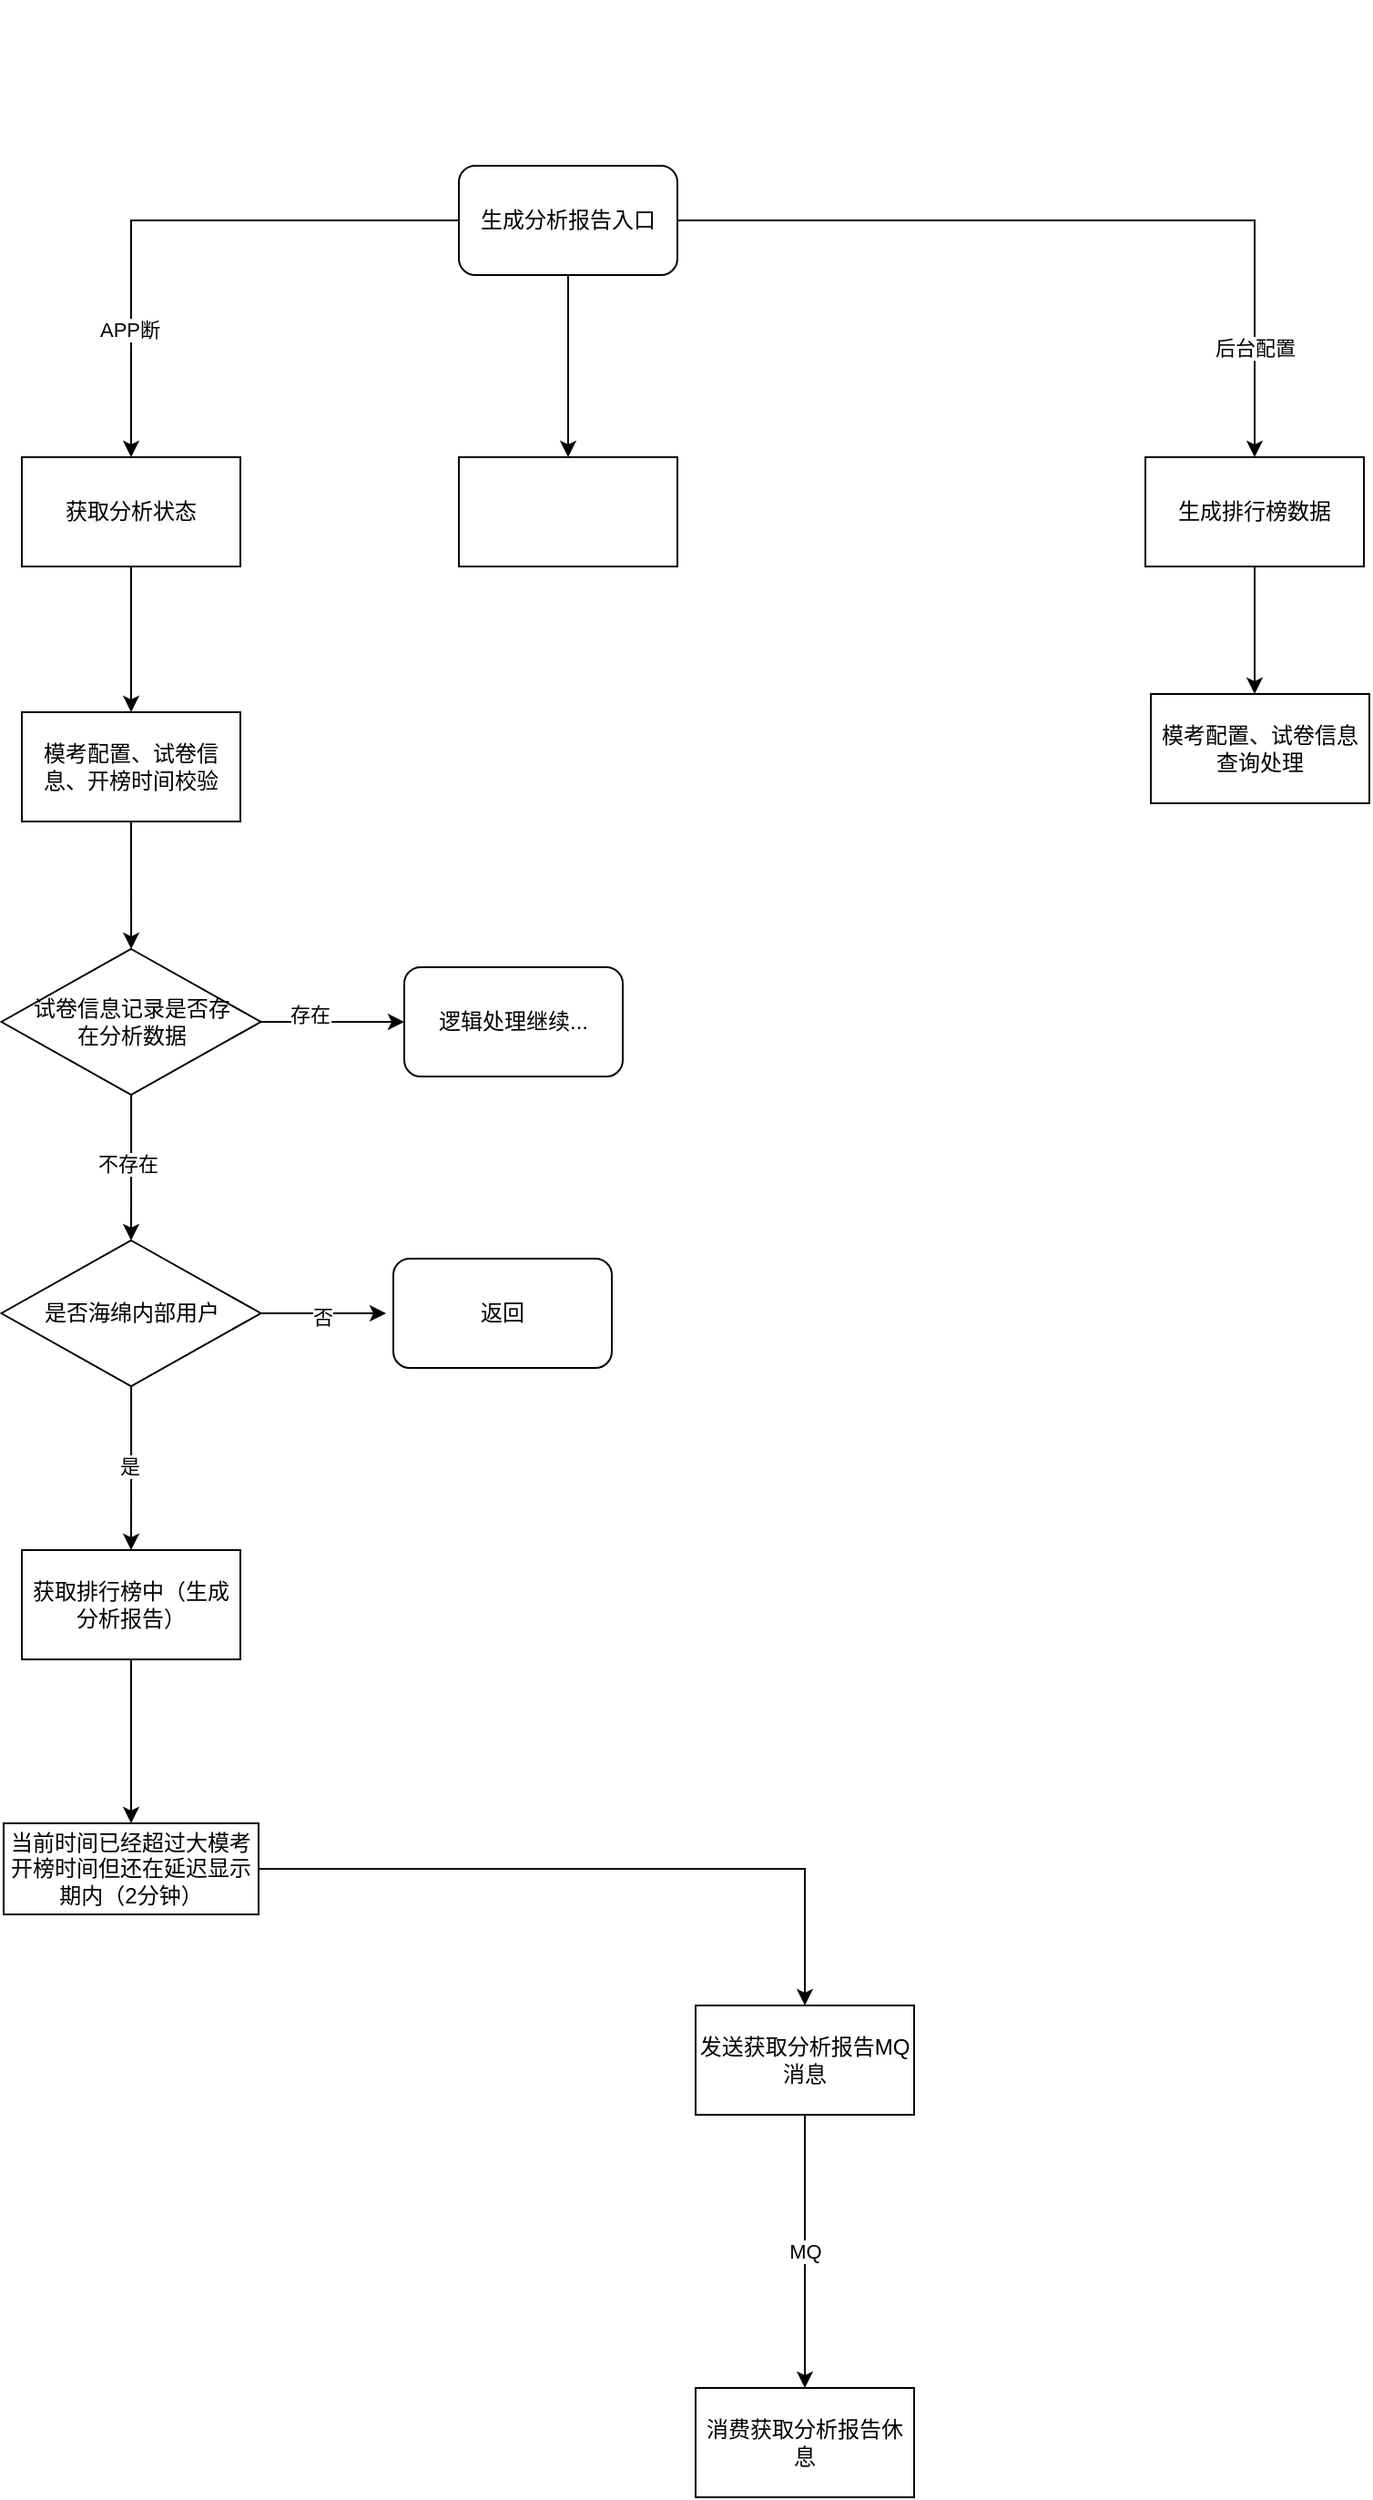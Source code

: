 <mxfile version="26.0.16">
  <diagram name="第 1 页" id="ViaAI9ll2HowO2Gb6FL9">
    <mxGraphModel dx="1790" dy="971" grid="1" gridSize="10" guides="1" tooltips="1" connect="1" arrows="1" fold="1" page="1" pageScale="1" pageWidth="827" pageHeight="1169" math="0" shadow="0">
      <root>
        <mxCell id="0" />
        <mxCell id="1" parent="0" />
        <mxCell id="7_3ddVTEXYTXa83JMsSR-4" style="edgeStyle=orthogonalEdgeStyle;rounded=0;orthogonalLoop=1;jettySize=auto;html=1;entryX=0.5;entryY=0;entryDx=0;entryDy=0;" edge="1" parent="1" source="7_3ddVTEXYTXa83JMsSR-2" target="7_3ddVTEXYTXa83JMsSR-3">
          <mxGeometry relative="1" as="geometry" />
        </mxCell>
        <mxCell id="7_3ddVTEXYTXa83JMsSR-5" value="APP断" style="edgeLabel;html=1;align=center;verticalAlign=middle;resizable=0;points=[];" vertex="1" connectable="0" parent="7_3ddVTEXYTXa83JMsSR-4">
          <mxGeometry x="0.548" y="-1" relative="1" as="geometry">
            <mxPoint as="offset" />
          </mxGeometry>
        </mxCell>
        <mxCell id="7_3ddVTEXYTXa83JMsSR-7" style="edgeStyle=orthogonalEdgeStyle;rounded=0;orthogonalLoop=1;jettySize=auto;html=1;entryX=0.5;entryY=0;entryDx=0;entryDy=0;" edge="1" parent="1" source="7_3ddVTEXYTXa83JMsSR-2" target="7_3ddVTEXYTXa83JMsSR-6">
          <mxGeometry relative="1" as="geometry" />
        </mxCell>
        <mxCell id="7_3ddVTEXYTXa83JMsSR-8" value="后台配置" style="edgeLabel;html=1;align=center;verticalAlign=middle;resizable=0;points=[];" vertex="1" connectable="0" parent="7_3ddVTEXYTXa83JMsSR-7">
          <mxGeometry x="0.439" y="2" relative="1" as="geometry">
            <mxPoint x="-2" y="65" as="offset" />
          </mxGeometry>
        </mxCell>
        <mxCell id="7_3ddVTEXYTXa83JMsSR-38" style="edgeStyle=orthogonalEdgeStyle;rounded=0;orthogonalLoop=1;jettySize=auto;html=1;entryX=0.5;entryY=0;entryDx=0;entryDy=0;" edge="1" parent="1" source="7_3ddVTEXYTXa83JMsSR-2" target="7_3ddVTEXYTXa83JMsSR-37">
          <mxGeometry relative="1" as="geometry" />
        </mxCell>
        <mxCell id="7_3ddVTEXYTXa83JMsSR-2" value="生成分析报告入口" style="rounded=1;whiteSpace=wrap;html=1;" vertex="1" parent="1">
          <mxGeometry x="330" y="110" width="120" height="60" as="geometry" />
        </mxCell>
        <mxCell id="7_3ddVTEXYTXa83JMsSR-10" value="" style="edgeStyle=orthogonalEdgeStyle;rounded=0;orthogonalLoop=1;jettySize=auto;html=1;" edge="1" parent="1" source="7_3ddVTEXYTXa83JMsSR-3" target="7_3ddVTEXYTXa83JMsSR-9">
          <mxGeometry relative="1" as="geometry" />
        </mxCell>
        <mxCell id="7_3ddVTEXYTXa83JMsSR-3" value="&lt;meta charset=&quot;utf-8&quot;&gt;&lt;span style=&quot;color: rgb(0, 0, 0); font-family: Helvetica; font-size: 12px; font-style: normal; font-variant-ligatures: normal; font-variant-caps: normal; font-weight: 400; letter-spacing: normal; orphans: 2; text-align: center; text-indent: 0px; text-transform: none; widows: 2; word-spacing: 0px; -webkit-text-stroke-width: 0px; white-space: normal; background-color: rgb(251, 251, 251); text-decoration-thickness: initial; text-decoration-style: initial; text-decoration-color: initial; display: inline !important; float: none;&quot;&gt;获取分析状态&lt;/span&gt;" style="rounded=0;whiteSpace=wrap;html=1;" vertex="1" parent="1">
          <mxGeometry x="90" y="270" width="120" height="60" as="geometry" />
        </mxCell>
        <mxCell id="7_3ddVTEXYTXa83JMsSR-33" style="edgeStyle=orthogonalEdgeStyle;rounded=0;orthogonalLoop=1;jettySize=auto;html=1;" edge="1" parent="1" source="7_3ddVTEXYTXa83JMsSR-6">
          <mxGeometry relative="1" as="geometry">
            <mxPoint x="767" y="400" as="targetPoint" />
          </mxGeometry>
        </mxCell>
        <mxCell id="7_3ddVTEXYTXa83JMsSR-6" value="生成排行榜数据" style="rounded=0;whiteSpace=wrap;html=1;" vertex="1" parent="1">
          <mxGeometry x="707" y="270" width="120" height="60" as="geometry" />
        </mxCell>
        <mxCell id="7_3ddVTEXYTXa83JMsSR-12" value="" style="edgeStyle=orthogonalEdgeStyle;rounded=0;orthogonalLoop=1;jettySize=auto;html=1;" edge="1" parent="1" source="7_3ddVTEXYTXa83JMsSR-9" target="7_3ddVTEXYTXa83JMsSR-11">
          <mxGeometry relative="1" as="geometry" />
        </mxCell>
        <mxCell id="7_3ddVTEXYTXa83JMsSR-9" value="模考配置、试卷信息、开榜时间校验" style="whiteSpace=wrap;html=1;rounded=0;" vertex="1" parent="1">
          <mxGeometry x="90" y="410" width="120" height="60" as="geometry" />
        </mxCell>
        <mxCell id="7_3ddVTEXYTXa83JMsSR-14" style="edgeStyle=orthogonalEdgeStyle;rounded=0;orthogonalLoop=1;jettySize=auto;html=1;" edge="1" parent="1" source="7_3ddVTEXYTXa83JMsSR-11">
          <mxGeometry relative="1" as="geometry">
            <mxPoint x="150" y="700" as="targetPoint" />
          </mxGeometry>
        </mxCell>
        <mxCell id="7_3ddVTEXYTXa83JMsSR-15" value="不存在" style="edgeLabel;html=1;align=center;verticalAlign=middle;resizable=0;points=[];" vertex="1" connectable="0" parent="7_3ddVTEXYTXa83JMsSR-14">
          <mxGeometry x="-0.054" y="-2" relative="1" as="geometry">
            <mxPoint as="offset" />
          </mxGeometry>
        </mxCell>
        <mxCell id="7_3ddVTEXYTXa83JMsSR-27" style="edgeStyle=orthogonalEdgeStyle;rounded=0;orthogonalLoop=1;jettySize=auto;html=1;" edge="1" parent="1" source="7_3ddVTEXYTXa83JMsSR-11">
          <mxGeometry relative="1" as="geometry">
            <mxPoint x="300" y="580" as="targetPoint" />
          </mxGeometry>
        </mxCell>
        <mxCell id="7_3ddVTEXYTXa83JMsSR-28" value="存在" style="edgeLabel;html=1;align=center;verticalAlign=middle;resizable=0;points=[];" vertex="1" connectable="0" parent="7_3ddVTEXYTXa83JMsSR-27">
          <mxGeometry x="-0.325" y="4" relative="1" as="geometry">
            <mxPoint as="offset" />
          </mxGeometry>
        </mxCell>
        <mxCell id="7_3ddVTEXYTXa83JMsSR-11" value="试卷信息记录是否存&lt;br&gt;在分析数据" style="rhombus;whiteSpace=wrap;html=1;rounded=0;" vertex="1" parent="1">
          <mxGeometry x="78.75" y="540" width="142.5" height="80" as="geometry" />
        </mxCell>
        <mxCell id="7_3ddVTEXYTXa83JMsSR-19" value="" style="edgeStyle=orthogonalEdgeStyle;rounded=0;orthogonalLoop=1;jettySize=auto;html=1;" edge="1" parent="1" source="7_3ddVTEXYTXa83JMsSR-17" target="7_3ddVTEXYTXa83JMsSR-18">
          <mxGeometry relative="1" as="geometry" />
        </mxCell>
        <mxCell id="7_3ddVTEXYTXa83JMsSR-20" value="是" style="edgeLabel;html=1;align=center;verticalAlign=middle;resizable=0;points=[];" vertex="1" connectable="0" parent="7_3ddVTEXYTXa83JMsSR-19">
          <mxGeometry x="-0.037" y="-1" relative="1" as="geometry">
            <mxPoint as="offset" />
          </mxGeometry>
        </mxCell>
        <mxCell id="7_3ddVTEXYTXa83JMsSR-29" style="edgeStyle=orthogonalEdgeStyle;rounded=0;orthogonalLoop=1;jettySize=auto;html=1;" edge="1" parent="1" source="7_3ddVTEXYTXa83JMsSR-17">
          <mxGeometry relative="1" as="geometry">
            <mxPoint x="290" y="740" as="targetPoint" />
          </mxGeometry>
        </mxCell>
        <mxCell id="7_3ddVTEXYTXa83JMsSR-30" value="否" style="edgeLabel;html=1;align=center;verticalAlign=middle;resizable=0;points=[];" vertex="1" connectable="0" parent="7_3ddVTEXYTXa83JMsSR-29">
          <mxGeometry x="0.009" y="-1" relative="1" as="geometry">
            <mxPoint x="-1" as="offset" />
          </mxGeometry>
        </mxCell>
        <mxCell id="7_3ddVTEXYTXa83JMsSR-17" value="是否海绵内部用户" style="rhombus;whiteSpace=wrap;html=1;rounded=0;" vertex="1" parent="1">
          <mxGeometry x="78.75" y="700" width="142.5" height="80" as="geometry" />
        </mxCell>
        <mxCell id="7_3ddVTEXYTXa83JMsSR-22" value="" style="edgeStyle=orthogonalEdgeStyle;rounded=0;orthogonalLoop=1;jettySize=auto;html=1;" edge="1" parent="1" source="7_3ddVTEXYTXa83JMsSR-18" target="7_3ddVTEXYTXa83JMsSR-21">
          <mxGeometry relative="1" as="geometry" />
        </mxCell>
        <mxCell id="7_3ddVTEXYTXa83JMsSR-18" value="获取排行榜中（生成分析报告）" style="whiteSpace=wrap;html=1;rounded=0;" vertex="1" parent="1">
          <mxGeometry x="90" y="870" width="120" height="60" as="geometry" />
        </mxCell>
        <mxCell id="7_3ddVTEXYTXa83JMsSR-24" value="" style="edgeStyle=orthogonalEdgeStyle;rounded=0;orthogonalLoop=1;jettySize=auto;html=1;" edge="1" parent="1" source="7_3ddVTEXYTXa83JMsSR-21" target="7_3ddVTEXYTXa83JMsSR-23">
          <mxGeometry relative="1" as="geometry" />
        </mxCell>
        <mxCell id="7_3ddVTEXYTXa83JMsSR-21" value="当前时间已经超过大模考开榜时间但还在延迟显示期内（2分钟）" style="whiteSpace=wrap;html=1;rounded=0;" vertex="1" parent="1">
          <mxGeometry x="80" y="1020" width="140" height="50" as="geometry" />
        </mxCell>
        <mxCell id="7_3ddVTEXYTXa83JMsSR-26" value="MQ" style="edgeStyle=orthogonalEdgeStyle;rounded=0;orthogonalLoop=1;jettySize=auto;html=1;" edge="1" parent="1" source="7_3ddVTEXYTXa83JMsSR-23" target="7_3ddVTEXYTXa83JMsSR-25">
          <mxGeometry relative="1" as="geometry" />
        </mxCell>
        <mxCell id="7_3ddVTEXYTXa83JMsSR-23" value="发送获取分析报告MQ消息" style="whiteSpace=wrap;html=1;rounded=0;" vertex="1" parent="1">
          <mxGeometry x="460" y="1120" width="120" height="60" as="geometry" />
        </mxCell>
        <mxCell id="7_3ddVTEXYTXa83JMsSR-25" value="消费获取分析报告休息" style="whiteSpace=wrap;html=1;rounded=0;" vertex="1" parent="1">
          <mxGeometry x="460" y="1330" width="120" height="60" as="geometry" />
        </mxCell>
        <mxCell id="7_3ddVTEXYTXa83JMsSR-31" value="返回" style="rounded=1;whiteSpace=wrap;html=1;" vertex="1" parent="1">
          <mxGeometry x="294" y="710" width="120" height="60" as="geometry" />
        </mxCell>
        <mxCell id="7_3ddVTEXYTXa83JMsSR-32" value="逻辑处理继续..." style="rounded=1;whiteSpace=wrap;html=1;" vertex="1" parent="1">
          <mxGeometry x="300" y="550" width="120" height="60" as="geometry" />
        </mxCell>
        <mxCell id="7_3ddVTEXYTXa83JMsSR-34" value="模考配置、试卷信息查询处理" style="whiteSpace=wrap;html=1;rounded=0;" vertex="1" parent="1">
          <mxGeometry x="710" y="400" width="120" height="60" as="geometry" />
        </mxCell>
        <mxCell id="7_3ddVTEXYTXa83JMsSR-37" value="&lt;h3 style=&quot;box-sizing: border-box; border-color: rgb(234, 236, 240); border-style: solid; border-width: 0px; border-image: none 100% / 1 / 0 stretch; color: rgb(52, 64, 84); margin-top: 0px; margin-bottom: 0px; max-width: calc(100% - 460px); font-size: 23px; text-wrap-mode: nowrap; text-overflow: ellipsis; cursor: pointer; line-height: 32px; overflow: hidden; font-family: -apple-system, &amp;quot;system-ui&amp;quot;, &amp;quot;Segoe UI&amp;quot;, roboto, &amp;quot;Helvetica Neue&amp;quot;, arial, &amp;quot;Noto Sans&amp;quot;, sans-serif, &amp;quot;Apple Color Emoji&amp;quot;, &amp;quot;Segoe UI Emoji&amp;quot;; text-align: start; background-color: rgb(255, 255, 255);&quot; class=&quot;name-text-nO_wGQ&quot; title=&quot;获取考试统计信息(meth=user.getExamStats)&quot;&gt;&lt;span style=&quot;box-sizing: border-box; border-color: rgb(234, 236, 240); border-style: solid; border-width: 0px; border-image: none 100% / 1 / 0 stretch; cursor: pointer;&quot; class=&quot;copyable-NYoI4L&quot;&gt;获取考试统计信息&lt;/span&gt;&lt;span style=&quot;background-color: rgb(254, 254, 254); color: rgb(40, 44, 52); font-family: -apple-system, BlinkMacSystemFont, &amp;quot;Helvetica Neue&amp;quot;, Helvetica, &amp;quot;PingFang SC&amp;quot;, &amp;quot;Microsoft YaHei&amp;quot;, sans-serif; font-size: 16px; orphans: 4; text-align: justify; word-spacing: 0.8px; caret-color: rgb(40, 44, 52); white-space: pre-wrap; font-weight: normal;&quot;&gt;获取考试统计信息(meth=user.getExamStats)&lt;/span&gt;&lt;/h3&gt;" style="rounded=0;whiteSpace=wrap;html=1;" vertex="1" parent="1">
          <mxGeometry x="330" y="270" width="120" height="60" as="geometry" />
        </mxCell>
      </root>
    </mxGraphModel>
  </diagram>
</mxfile>
